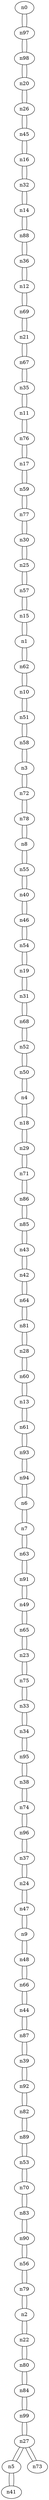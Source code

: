 graph {
n0;
n1;
n2;
n3;
n4;
n5;
n6;
n7;
n8;
n9;
n10;
n11;
n12;
n13;
n14;
n15;
n16;
n17;
n18;
n19;
n20;
n21;
n22;
n23;
n24;
n25;
n26;
n27;
n28;
n29;
n30;
n31;
n32;
n33;
n34;
n35;
n36;
n37;
n38;
n39;
n40;
n41;
n42;
n43;
n44;
n45;
n46;
n47;
n48;
n49;
n50;
n51;
n52;
n53;
n54;
n55;
n56;
n57;
n58;
n59;
n60;
n61;
n62;
n63;
n64;
n65;
n66;
n67;
n68;
n69;
n70;
n71;
n72;
n73;
n74;
n75;
n76;
n77;
n78;
n79;
n80;
n81;
n82;
n83;
n84;
n85;
n86;
n87;
n88;
n89;
n90;
n91;
n92;
n93;
n94;
n95;
n96;
n97;
n98;
n99;
n0 -- n97;
n1 -- n15;
n1 -- n62;
n2 -- n79;
n2 -- n22;
n3 -- n72;
n3 -- n58;
n4 -- n50;
n4 -- n18;
n5 -- n27;
n5 -- n41;
n6 -- n94;
n6 -- n7;
n7 -- n6;
n7 -- n63;
n8 -- n55;
n8 -- n78;
n9 -- n48;
n9 -- n47;
n10 -- n62;
n10 -- n51;
n11 -- n76;
n11 -- n35;
n12 -- n69;
n12 -- n36;
n13 -- n60;
n13 -- n61;
n14 -- n88;
n14 -- n32;
n15 -- n57;
n15 -- n1;
n16 -- n32;
n16 -- n45;
n17 -- n76;
n17 -- n59;
n18 -- n29;
n18 -- n4;
n19 -- n54;
n19 -- n31;
n20 -- n26;
n20 -- n98;
n21 -- n69;
n21 -- n67;
n22 -- n80;
n22 -- n2;
n23 -- n75;
n23 -- n65;
n24 -- n47;
n24 -- n37;
n25 -- n57;
n25 -- n30;
n26 -- n20;
n26 -- n45;
n27 -- n73;
n27 -- n5;
n27 -- n99;
n28 -- n81;
n28 -- n60;
n29 -- n71;
n29 -- n18;
n30 -- n25;
n30 -- n77;
n31 -- n19;
n31 -- n68;
n32 -- n16;
n32 -- n14;
n33 -- n75;
n33 -- n34;
n34 -- n95;
n34 -- n33;
n35 -- n11;
n35 -- n67;
n36 -- n88;
n36 -- n12;
n37 -- n96;
n37 -- n24;
n38 -- n95;
n38 -- n74;
n39 -- n87;
n39 -- n92;
n40 -- n46;
n40 -- n55;
n41 -- n5;
n42 -- n43;
n42 -- n64;
n43 -- n85;
n43 -- n42;
n44 -- n87;
n44 -- n66;
n45 -- n26;
n45 -- n16;
n46 -- n54;
n46 -- n40;
n47 -- n9;
n47 -- n24;
n48 -- n9;
n48 -- n66;
n49 -- n91;
n49 -- n65;
n50 -- n4;
n50 -- n52;
n51 -- n10;
n51 -- n58;
n52 -- n68;
n52 -- n50;
n53 -- n89;
n53 -- n70;
n54 -- n46;
n54 -- n19;
n55 -- n40;
n55 -- n8;
n56 -- n79;
n56 -- n90;
n57 -- n25;
n57 -- n15;
n58 -- n3;
n58 -- n51;
n59 -- n77;
n59 -- n17;
n60 -- n13;
n60 -- n28;
n61 -- n13;
n61 -- n93;
n62 -- n1;
n62 -- n10;
n63 -- n7;
n63 -- n91;
n64 -- n81;
n64 -- n42;
n65 -- n23;
n65 -- n49;
n66 -- n48;
n66 -- n44;
n67 -- n21;
n67 -- n35;
n68 -- n52;
n68 -- n31;
n69 -- n21;
n69 -- n12;
n70 -- n83;
n70 -- n53;
n71 -- n29;
n71 -- n86;
n72 -- n3;
n72 -- n78;
n73 -- n27;
n74 -- n96;
n74 -- n38;
n75 -- n23;
n75 -- n33;
n76 -- n11;
n76 -- n17;
n77 -- n59;
n77 -- n30;
n78 -- n72;
n78 -- n8;
n79 -- n2;
n79 -- n56;
n80 -- n84;
n80 -- n22;
n81 -- n28;
n81 -- n64;
n82 -- n89;
n82 -- n92;
n83 -- n70;
n83 -- n90;
n84 -- n80;
n84 -- n99;
n85 -- n43;
n85 -- n86;
n86 -- n71;
n86 -- n85;
n87 -- n39;
n87 -- n44;
n88 -- n14;
n88 -- n36;
n89 -- n53;
n89 -- n82;
n90 -- n83;
n90 -- n56;
n91 -- n49;
n91 -- n63;
n92 -- n39;
n92 -- n82;
n93 -- n94;
n93 -- n61;
n94 -- n93;
n94 -- n6;
n95 -- n38;
n95 -- n34;
n96 -- n74;
n96 -- n37;
n97 -- n0;
n97 -- n98;
n98 -- n20;
n98 -- n97;
n99 -- n27;
n99 -- n84;
}
